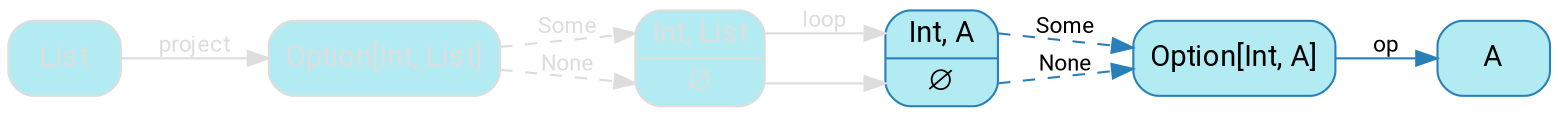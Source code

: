 digraph {
    bgcolor=transparent
    splines=false
    rankdir=LR

    // Default theme: disabled
    node[shape="rectangle" style="rounded,filled" color="#dddddd" fillcolor="#b2ebf2" fontcolor="#dddddd" fontname="Segoe UI,Roboto,Helvetica,Arial,sans-serif"]
    edge [color="#dddddd" fontcolor="#dddddd" fontname="Segoe UI,Roboto,Helvetica,Arial,sans-serif" fontsize=11]

    ListStruct[shape=record label="<cons> Int, List| <nil> ∅" ]
    ListStruct2[shape=record label="<cons> Int, A| <nil> ∅" color="#2980B9" fillcolor="#b2ebf2" fontcolor="#000000"]
    ListFList[label="Option[Int, List]"]
    ListFA[label="Option[Int, A]" color="#2980B9" fillcolor="#b2ebf2" fontcolor="#000000"]
    A[color="#2980B9" fillcolor="#b2ebf2" fontcolor="#000000"]

    List             -> ListFList[label=project]
    ListFList        -> ListStruct:cons [style=dashed label=Some]
    ListFList        -> ListStruct:nil [style=dashed label=None]
    ListStruct:cons  -> ListStruct2:cons [label=loop]
    ListStruct:nil   -> ListStruct2:nil
    ListStruct2:cons -> ListFA[style=dashed label=Some color="#2980B9" fontcolor="#000000"]
    ListStruct2:nil  -> ListFA[style=dashed label=None color="#2980B9" fontcolor="#000000"]
    ListFA           -> A[label=op color="#2980B9" fontcolor="#000000"]
}
